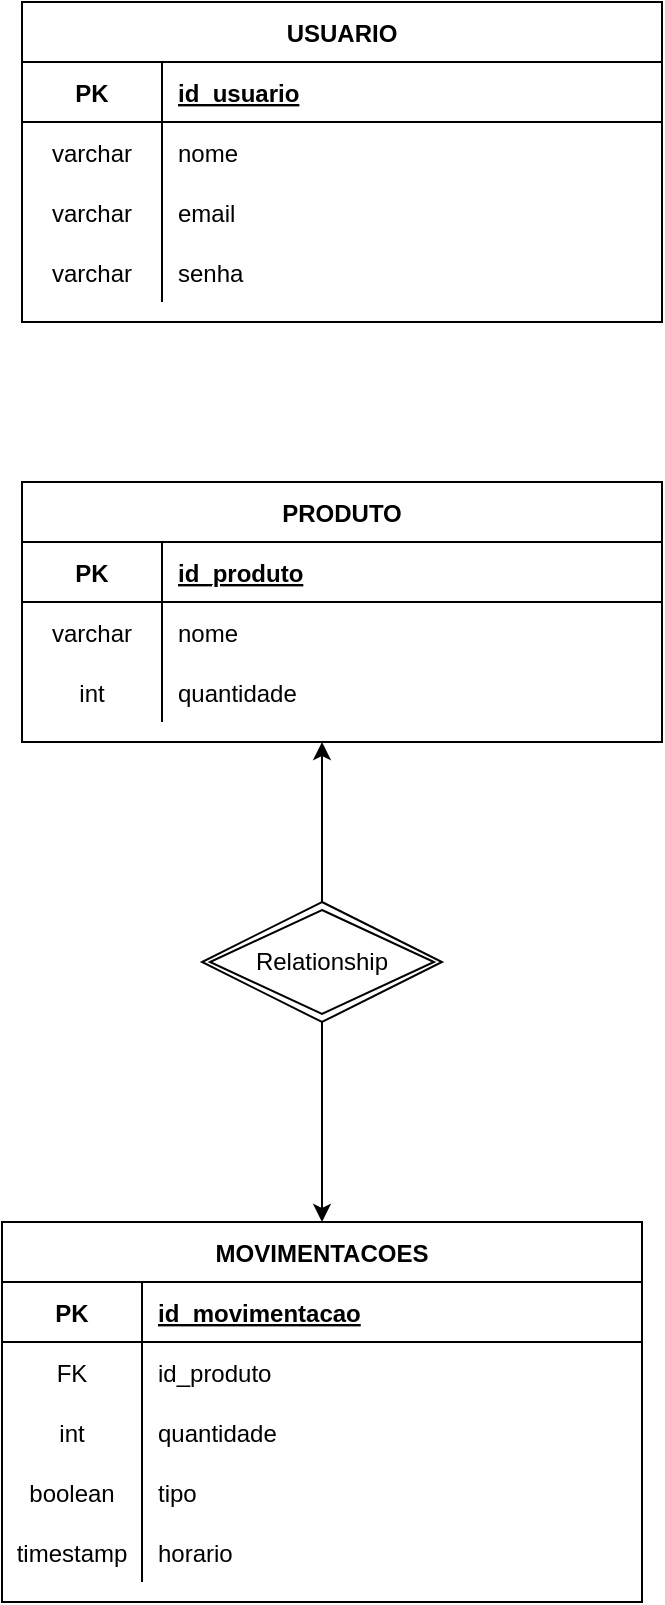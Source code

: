 <mxfile version="13.5.7" type="device"><diagram id="R2lEEEUBdFMjLlhIrx00" name="Page-1"><mxGraphModel dx="786" dy="535" grid="1" gridSize="10" guides="1" tooltips="1" connect="1" arrows="1" fold="1" page="1" pageScale="1" pageWidth="850" pageHeight="1100" math="0" shadow="0" extFonts="Permanent Marker^https://fonts.googleapis.com/css?family=Permanent+Marker"><root><mxCell id="0"/><mxCell id="1" parent="0"/><mxCell id="RtVF5Kp54NioMqIO6e4X-18" value="PRODUTO" style="shape=table;startSize=30;container=1;collapsible=1;childLayout=tableLayout;fixedRows=1;rowLines=0;fontStyle=1;align=center;resizeLast=1;" parent="1" vertex="1"><mxGeometry x="80" y="280" width="320" height="130" as="geometry"/></mxCell><mxCell id="RtVF5Kp54NioMqIO6e4X-19" value="" style="shape=partialRectangle;collapsible=0;dropTarget=0;pointerEvents=0;fillColor=none;top=0;left=0;bottom=1;right=0;points=[[0,0.5],[1,0.5]];portConstraint=eastwest;" parent="RtVF5Kp54NioMqIO6e4X-18" vertex="1"><mxGeometry y="30" width="320" height="30" as="geometry"/></mxCell><mxCell id="RtVF5Kp54NioMqIO6e4X-20" value="PK" style="shape=partialRectangle;connectable=0;fillColor=none;top=0;left=0;bottom=0;right=0;fontStyle=1;overflow=hidden;" parent="RtVF5Kp54NioMqIO6e4X-19" vertex="1"><mxGeometry width="70" height="30" as="geometry"/></mxCell><mxCell id="RtVF5Kp54NioMqIO6e4X-21" value="id_produto" style="shape=partialRectangle;connectable=0;fillColor=none;top=0;left=0;bottom=0;right=0;align=left;spacingLeft=6;fontStyle=5;overflow=hidden;" parent="RtVF5Kp54NioMqIO6e4X-19" vertex="1"><mxGeometry x="70" width="250" height="30" as="geometry"/></mxCell><mxCell id="RtVF5Kp54NioMqIO6e4X-22" value="" style="shape=partialRectangle;collapsible=0;dropTarget=0;pointerEvents=0;fillColor=none;top=0;left=0;bottom=0;right=0;points=[[0,0.5],[1,0.5]];portConstraint=eastwest;" parent="RtVF5Kp54NioMqIO6e4X-18" vertex="1"><mxGeometry y="60" width="320" height="30" as="geometry"/></mxCell><mxCell id="RtVF5Kp54NioMqIO6e4X-23" value="varchar" style="shape=partialRectangle;connectable=0;fillColor=none;top=0;left=0;bottom=0;right=0;editable=1;overflow=hidden;" parent="RtVF5Kp54NioMqIO6e4X-22" vertex="1"><mxGeometry width="70" height="30" as="geometry"/></mxCell><mxCell id="RtVF5Kp54NioMqIO6e4X-24" value="nome" style="shape=partialRectangle;connectable=0;fillColor=none;top=0;left=0;bottom=0;right=0;align=left;spacingLeft=6;overflow=hidden;" parent="RtVF5Kp54NioMqIO6e4X-22" vertex="1"><mxGeometry x="70" width="250" height="30" as="geometry"/></mxCell><mxCell id="RtVF5Kp54NioMqIO6e4X-25" value="" style="shape=partialRectangle;collapsible=0;dropTarget=0;pointerEvents=0;fillColor=none;top=0;left=0;bottom=0;right=0;points=[[0,0.5],[1,0.5]];portConstraint=eastwest;" parent="RtVF5Kp54NioMqIO6e4X-18" vertex="1"><mxGeometry y="90" width="320" height="30" as="geometry"/></mxCell><mxCell id="RtVF5Kp54NioMqIO6e4X-26" value="int" style="shape=partialRectangle;connectable=0;fillColor=none;top=0;left=0;bottom=0;right=0;editable=1;overflow=hidden;" parent="RtVF5Kp54NioMqIO6e4X-25" vertex="1"><mxGeometry width="70" height="30" as="geometry"/></mxCell><mxCell id="RtVF5Kp54NioMqIO6e4X-27" value="quantidade" style="shape=partialRectangle;connectable=0;fillColor=none;top=0;left=0;bottom=0;right=0;align=left;spacingLeft=6;overflow=hidden;" parent="RtVF5Kp54NioMqIO6e4X-25" vertex="1"><mxGeometry x="70" width="250" height="30" as="geometry"/></mxCell><mxCell id="RtVF5Kp54NioMqIO6e4X-5" value="USUARIO" style="shape=table;startSize=30;container=1;collapsible=1;childLayout=tableLayout;fixedRows=1;rowLines=0;fontStyle=1;align=center;resizeLast=1;" parent="1" vertex="1"><mxGeometry x="80" y="40" width="320" height="160" as="geometry"/></mxCell><mxCell id="RtVF5Kp54NioMqIO6e4X-6" value="" style="shape=partialRectangle;collapsible=0;dropTarget=0;pointerEvents=0;fillColor=none;top=0;left=0;bottom=1;right=0;points=[[0,0.5],[1,0.5]];portConstraint=eastwest;" parent="RtVF5Kp54NioMqIO6e4X-5" vertex="1"><mxGeometry y="30" width="320" height="30" as="geometry"/></mxCell><mxCell id="RtVF5Kp54NioMqIO6e4X-7" value="PK" style="shape=partialRectangle;connectable=0;fillColor=none;top=0;left=0;bottom=0;right=0;fontStyle=1;overflow=hidden;" parent="RtVF5Kp54NioMqIO6e4X-6" vertex="1"><mxGeometry width="70" height="30" as="geometry"/></mxCell><mxCell id="RtVF5Kp54NioMqIO6e4X-8" value="id_usuario" style="shape=partialRectangle;connectable=0;fillColor=none;top=0;left=0;bottom=0;right=0;align=left;spacingLeft=6;fontStyle=5;overflow=hidden;" parent="RtVF5Kp54NioMqIO6e4X-6" vertex="1"><mxGeometry x="70" width="250" height="30" as="geometry"/></mxCell><mxCell id="RtVF5Kp54NioMqIO6e4X-9" value="" style="shape=partialRectangle;collapsible=0;dropTarget=0;pointerEvents=0;fillColor=none;top=0;left=0;bottom=0;right=0;points=[[0,0.5],[1,0.5]];portConstraint=eastwest;" parent="RtVF5Kp54NioMqIO6e4X-5" vertex="1"><mxGeometry y="60" width="320" height="30" as="geometry"/></mxCell><mxCell id="RtVF5Kp54NioMqIO6e4X-10" value="varchar" style="shape=partialRectangle;connectable=0;fillColor=none;top=0;left=0;bottom=0;right=0;editable=1;overflow=hidden;" parent="RtVF5Kp54NioMqIO6e4X-9" vertex="1"><mxGeometry width="70" height="30" as="geometry"/></mxCell><mxCell id="RtVF5Kp54NioMqIO6e4X-11" value="nome" style="shape=partialRectangle;connectable=0;fillColor=none;top=0;left=0;bottom=0;right=0;align=left;spacingLeft=6;overflow=hidden;" parent="RtVF5Kp54NioMqIO6e4X-9" vertex="1"><mxGeometry x="70" width="250" height="30" as="geometry"/></mxCell><mxCell id="RtVF5Kp54NioMqIO6e4X-12" value="" style="shape=partialRectangle;collapsible=0;dropTarget=0;pointerEvents=0;fillColor=none;top=0;left=0;bottom=0;right=0;points=[[0,0.5],[1,0.5]];portConstraint=eastwest;" parent="RtVF5Kp54NioMqIO6e4X-5" vertex="1"><mxGeometry y="90" width="320" height="30" as="geometry"/></mxCell><mxCell id="RtVF5Kp54NioMqIO6e4X-13" value="varchar" style="shape=partialRectangle;connectable=0;fillColor=none;top=0;left=0;bottom=0;right=0;editable=1;overflow=hidden;" parent="RtVF5Kp54NioMqIO6e4X-12" vertex="1"><mxGeometry width="70" height="30" as="geometry"/></mxCell><mxCell id="RtVF5Kp54NioMqIO6e4X-14" value="email" style="shape=partialRectangle;connectable=0;fillColor=none;top=0;left=0;bottom=0;right=0;align=left;spacingLeft=6;overflow=hidden;" parent="RtVF5Kp54NioMqIO6e4X-12" vertex="1"><mxGeometry x="70" width="250" height="30" as="geometry"/></mxCell><mxCell id="RtVF5Kp54NioMqIO6e4X-15" value="" style="shape=partialRectangle;collapsible=0;dropTarget=0;pointerEvents=0;fillColor=none;top=0;left=0;bottom=0;right=0;points=[[0,0.5],[1,0.5]];portConstraint=eastwest;" parent="RtVF5Kp54NioMqIO6e4X-5" vertex="1"><mxGeometry y="120" width="320" height="30" as="geometry"/></mxCell><mxCell id="RtVF5Kp54NioMqIO6e4X-16" value="varchar" style="shape=partialRectangle;connectable=0;fillColor=none;top=0;left=0;bottom=0;right=0;editable=1;overflow=hidden;" parent="RtVF5Kp54NioMqIO6e4X-15" vertex="1"><mxGeometry width="70" height="30" as="geometry"/></mxCell><mxCell id="RtVF5Kp54NioMqIO6e4X-17" value="senha" style="shape=partialRectangle;connectable=0;fillColor=none;top=0;left=0;bottom=0;right=0;align=left;spacingLeft=6;overflow=hidden;" parent="RtVF5Kp54NioMqIO6e4X-15" vertex="1"><mxGeometry x="70" width="250" height="30" as="geometry"/></mxCell><mxCell id="RtVF5Kp54NioMqIO6e4X-58" style="edgeStyle=orthogonalEdgeStyle;rounded=0;orthogonalLoop=1;jettySize=auto;html=1;" parent="1" source="RtVF5Kp54NioMqIO6e4X-57" edge="1"><mxGeometry relative="1" as="geometry"><mxPoint x="230" y="410" as="targetPoint"/></mxGeometry></mxCell><mxCell id="RtVF5Kp54NioMqIO6e4X-59" style="edgeStyle=orthogonalEdgeStyle;rounded=0;orthogonalLoop=1;jettySize=auto;html=1;" parent="1" source="RtVF5Kp54NioMqIO6e4X-57" target="RtVF5Kp54NioMqIO6e4X-44" edge="1"><mxGeometry relative="1" as="geometry"/></mxCell><mxCell id="RtVF5Kp54NioMqIO6e4X-57" value="Relationship" style="shape=rhombus;double=1;perimeter=rhombusPerimeter;whiteSpace=wrap;html=1;align=center;" parent="1" vertex="1"><mxGeometry x="170" y="490" width="120" height="60" as="geometry"/></mxCell><mxCell id="RtVF5Kp54NioMqIO6e4X-44" value="MOVIMENTACOES" style="shape=table;startSize=30;container=1;collapsible=1;childLayout=tableLayout;fixedRows=1;rowLines=0;fontStyle=1;align=center;resizeLast=1;" parent="1" vertex="1"><mxGeometry x="70" y="650" width="320" height="190" as="geometry"/></mxCell><mxCell id="RtVF5Kp54NioMqIO6e4X-45" value="" style="shape=partialRectangle;collapsible=0;dropTarget=0;pointerEvents=0;fillColor=none;top=0;left=0;bottom=1;right=0;points=[[0,0.5],[1,0.5]];portConstraint=eastwest;" parent="RtVF5Kp54NioMqIO6e4X-44" vertex="1"><mxGeometry y="30" width="320" height="30" as="geometry"/></mxCell><mxCell id="RtVF5Kp54NioMqIO6e4X-46" value="PK" style="shape=partialRectangle;connectable=0;fillColor=none;top=0;left=0;bottom=0;right=0;fontStyle=1;overflow=hidden;" parent="RtVF5Kp54NioMqIO6e4X-45" vertex="1"><mxGeometry width="70" height="30" as="geometry"/></mxCell><mxCell id="RtVF5Kp54NioMqIO6e4X-47" value="id_movimentacao" style="shape=partialRectangle;connectable=0;fillColor=none;top=0;left=0;bottom=0;right=0;align=left;spacingLeft=6;fontStyle=5;overflow=hidden;" parent="RtVF5Kp54NioMqIO6e4X-45" vertex="1"><mxGeometry x="70" width="250" height="30" as="geometry"/></mxCell><mxCell id="RtVF5Kp54NioMqIO6e4X-48" value="" style="shape=partialRectangle;collapsible=0;dropTarget=0;pointerEvents=0;fillColor=none;top=0;left=0;bottom=0;right=0;points=[[0,0.5],[1,0.5]];portConstraint=eastwest;" parent="RtVF5Kp54NioMqIO6e4X-44" vertex="1"><mxGeometry y="60" width="320" height="30" as="geometry"/></mxCell><mxCell id="RtVF5Kp54NioMqIO6e4X-49" value="FK" style="shape=partialRectangle;connectable=0;fillColor=none;top=0;left=0;bottom=0;right=0;editable=1;overflow=hidden;" parent="RtVF5Kp54NioMqIO6e4X-48" vertex="1"><mxGeometry width="70" height="30" as="geometry"/></mxCell><mxCell id="RtVF5Kp54NioMqIO6e4X-50" value="id_produto" style="shape=partialRectangle;connectable=0;fillColor=none;top=0;left=0;bottom=0;right=0;align=left;spacingLeft=6;overflow=hidden;" parent="RtVF5Kp54NioMqIO6e4X-48" vertex="1"><mxGeometry x="70" width="250" height="30" as="geometry"/></mxCell><mxCell id="RtVF5Kp54NioMqIO6e4X-51" value="" style="shape=partialRectangle;collapsible=0;dropTarget=0;pointerEvents=0;fillColor=none;top=0;left=0;bottom=0;right=0;points=[[0,0.5],[1,0.5]];portConstraint=eastwest;" parent="RtVF5Kp54NioMqIO6e4X-44" vertex="1"><mxGeometry y="90" width="320" height="30" as="geometry"/></mxCell><mxCell id="RtVF5Kp54NioMqIO6e4X-52" value="int" style="shape=partialRectangle;connectable=0;fillColor=none;top=0;left=0;bottom=0;right=0;editable=1;overflow=hidden;" parent="RtVF5Kp54NioMqIO6e4X-51" vertex="1"><mxGeometry width="70" height="30" as="geometry"/></mxCell><mxCell id="RtVF5Kp54NioMqIO6e4X-53" value="quantidade" style="shape=partialRectangle;connectable=0;fillColor=none;top=0;left=0;bottom=0;right=0;align=left;spacingLeft=6;overflow=hidden;" parent="RtVF5Kp54NioMqIO6e4X-51" vertex="1"><mxGeometry x="70" width="250" height="30" as="geometry"/></mxCell><mxCell id="RtVF5Kp54NioMqIO6e4X-63" value="" style="shape=partialRectangle;collapsible=0;dropTarget=0;pointerEvents=0;fillColor=none;top=0;left=0;bottom=0;right=0;points=[[0,0.5],[1,0.5]];portConstraint=eastwest;" parent="RtVF5Kp54NioMqIO6e4X-44" vertex="1"><mxGeometry y="120" width="320" height="30" as="geometry"/></mxCell><mxCell id="RtVF5Kp54NioMqIO6e4X-64" value="boolean" style="shape=partialRectangle;connectable=0;fillColor=none;top=0;left=0;bottom=0;right=0;editable=1;overflow=hidden;" parent="RtVF5Kp54NioMqIO6e4X-63" vertex="1"><mxGeometry width="70" height="30" as="geometry"/></mxCell><mxCell id="RtVF5Kp54NioMqIO6e4X-65" value="tipo" style="shape=partialRectangle;connectable=0;fillColor=none;top=0;left=0;bottom=0;right=0;align=left;spacingLeft=6;overflow=hidden;" parent="RtVF5Kp54NioMqIO6e4X-63" vertex="1"><mxGeometry x="70" width="250" height="30" as="geometry"/></mxCell><mxCell id="otOAaR71NYkne16Vqusv-1" value="" style="shape=partialRectangle;collapsible=0;dropTarget=0;pointerEvents=0;fillColor=none;top=0;left=0;bottom=0;right=0;points=[[0,0.5],[1,0.5]];portConstraint=eastwest;" vertex="1" parent="RtVF5Kp54NioMqIO6e4X-44"><mxGeometry y="150" width="320" height="30" as="geometry"/></mxCell><mxCell id="otOAaR71NYkne16Vqusv-2" value="timestamp" style="shape=partialRectangle;connectable=0;fillColor=none;top=0;left=0;bottom=0;right=0;editable=1;overflow=hidden;" vertex="1" parent="otOAaR71NYkne16Vqusv-1"><mxGeometry width="70" height="30" as="geometry"/></mxCell><mxCell id="otOAaR71NYkne16Vqusv-3" value="horario" style="shape=partialRectangle;connectable=0;fillColor=none;top=0;left=0;bottom=0;right=0;align=left;spacingLeft=6;overflow=hidden;" vertex="1" parent="otOAaR71NYkne16Vqusv-1"><mxGeometry x="70" width="250" height="30" as="geometry"/></mxCell></root></mxGraphModel></diagram></mxfile>